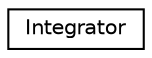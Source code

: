 digraph "Graphical Class Hierarchy"
{
  edge [fontname="Helvetica",fontsize="10",labelfontname="Helvetica",labelfontsize="10"];
  node [fontname="Helvetica",fontsize="10",shape=record];
  rankdir="LR";
  Node1 [label="Integrator",height=0.2,width=0.4,color="black", fillcolor="white", style="filled",URL="$classIntegrator.html",tooltip="Pure abstract class for managing data structures, time integration (with substepping), mesh refinement, and I/O. "];
}

